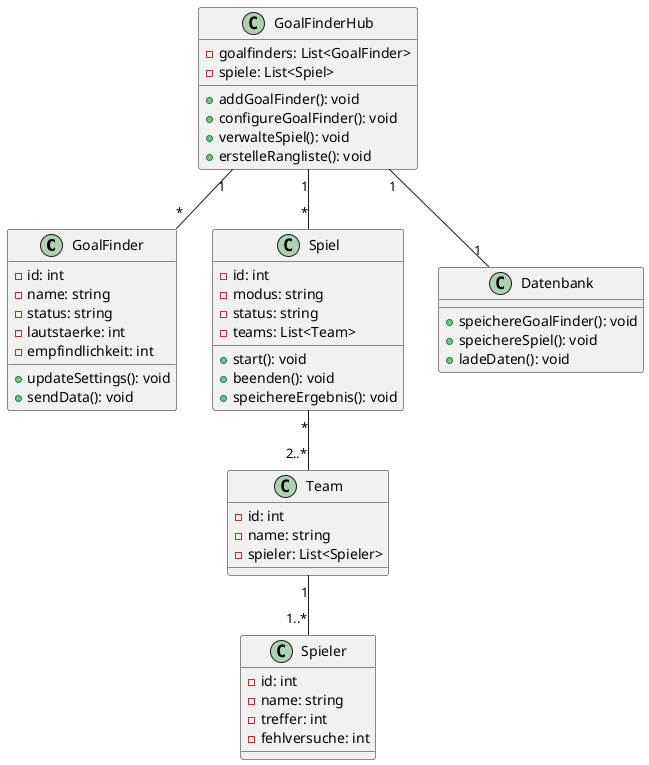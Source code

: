 @startuml GoalFinder

class GoalFinder {
    - id: int
    - name: string
    - status: string
    - lautstaerke: int
    - empfindlichkeit: int
    + updateSettings(): void
    + sendData(): void
}

class Spiel {
    - id: int
    - modus: string
    - status: string
    - teams: List<Team>
    + start(): void
    + beenden(): void
    + speichereErgebnis(): void
}

class Team {
    - id: int
    - name: string
    - spieler: List<Spieler>
}

class Spieler {
    - id: int
    - name: string
    - treffer: int
    - fehlversuche: int
}

class GoalFinderHub {
    - goalfinders: List<GoalFinder>
    - spiele: List<Spiel>
    + addGoalFinder(): void
    + configureGoalFinder(): void
    + verwalteSpiel(): void
    + erstelleRangliste(): void
}

class Datenbank {
    + speichereGoalFinder(): void
    + speichereSpiel(): void
    + ladeDaten(): void
}

GoalFinderHub "1" -- "*" GoalFinder
GoalFinderHub "1" -- "*" Spiel
Spiel "*" -- "2..*" Team
Team "1" -- "1..*" Spieler
GoalFinderHub "1" -- "1" Datenbank

@enduml